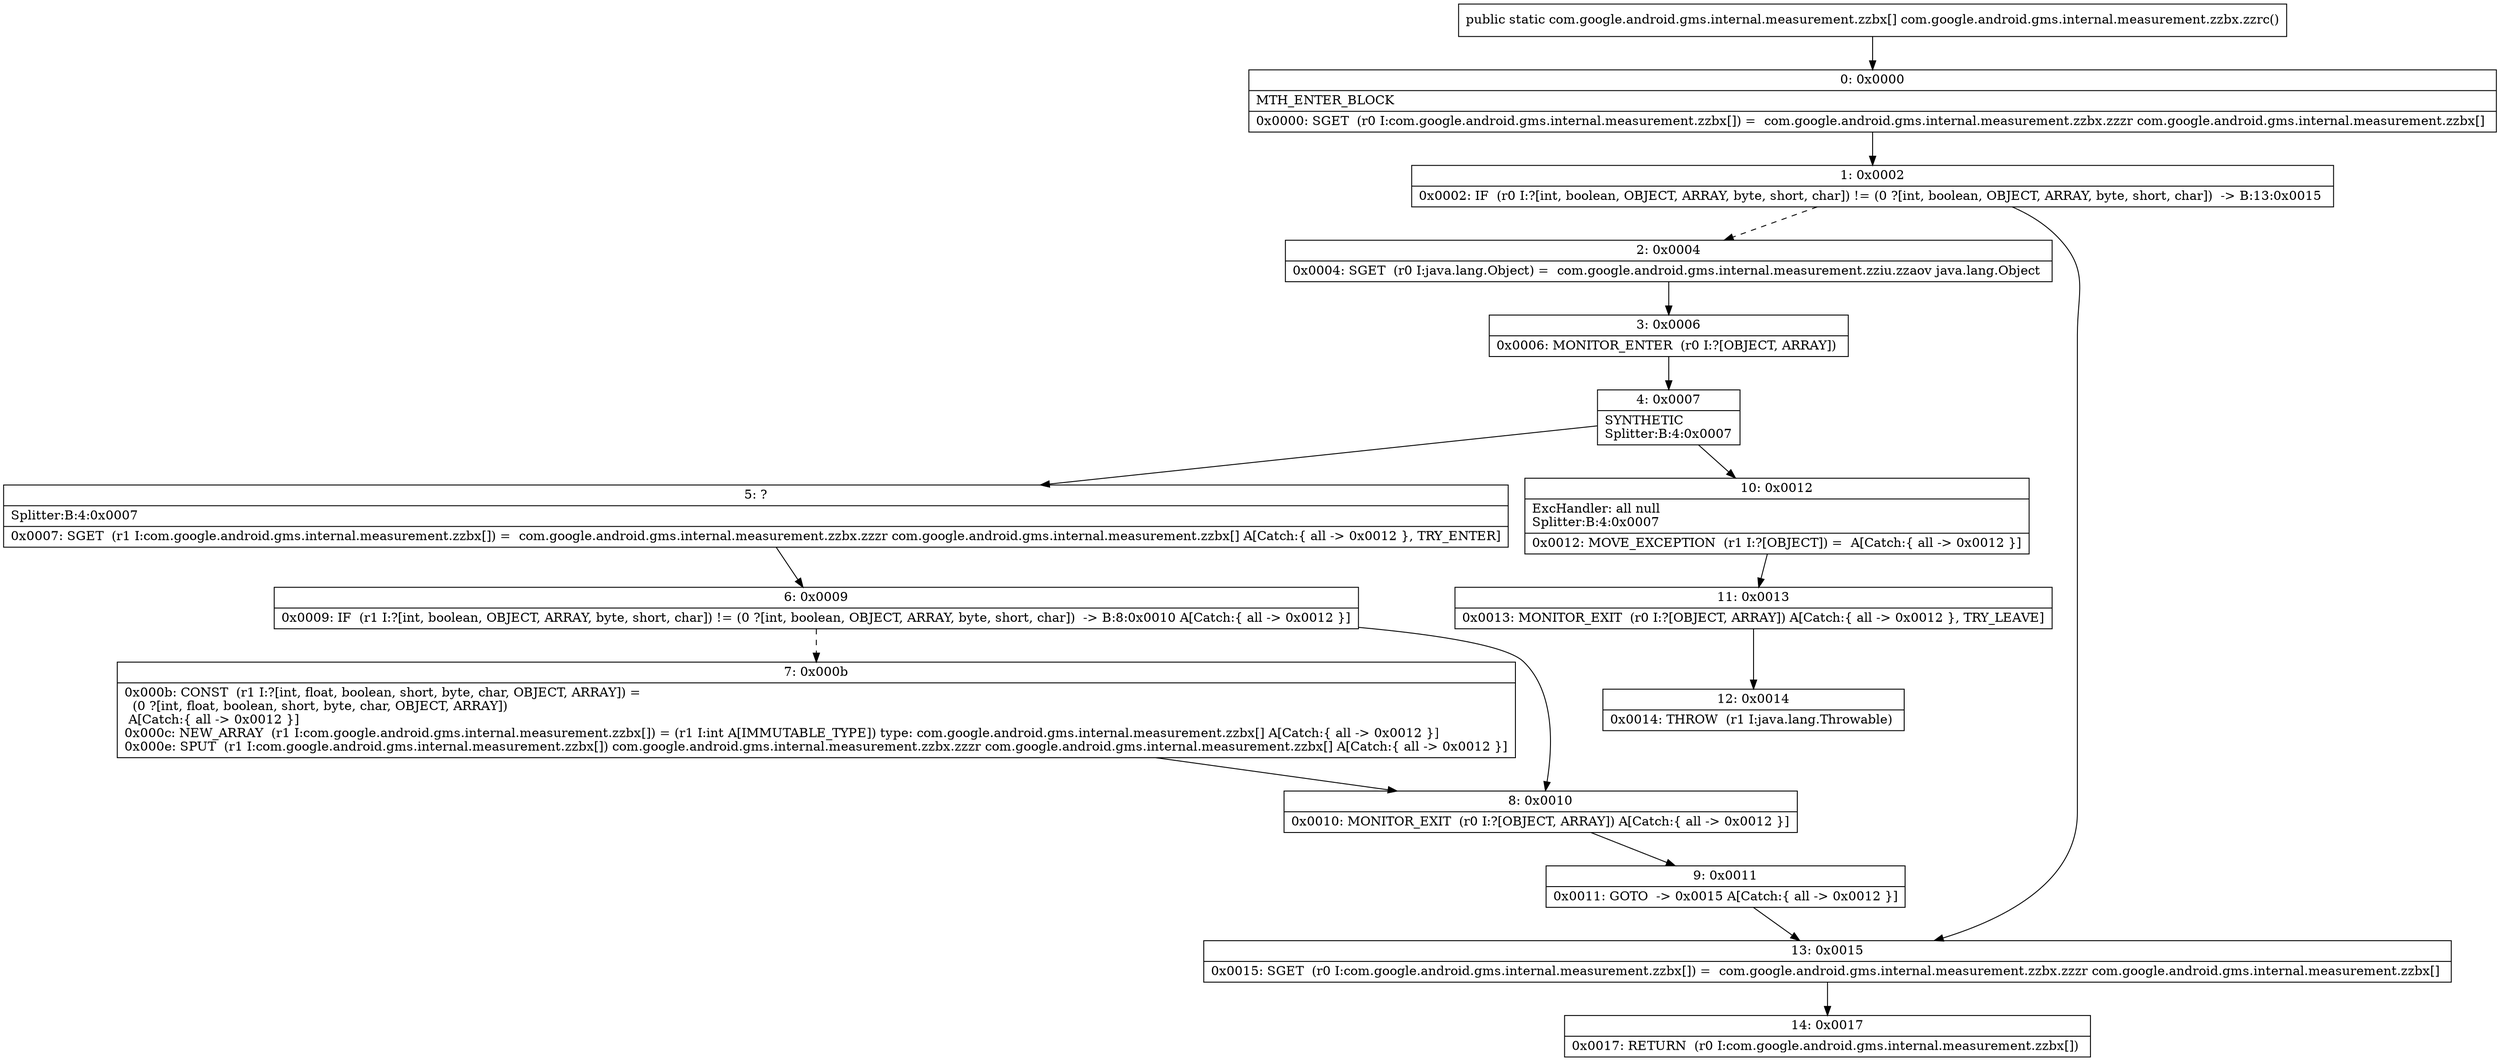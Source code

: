 digraph "CFG forcom.google.android.gms.internal.measurement.zzbx.zzrc()[Lcom\/google\/android\/gms\/internal\/measurement\/zzbx;" {
Node_0 [shape=record,label="{0\:\ 0x0000|MTH_ENTER_BLOCK\l|0x0000: SGET  (r0 I:com.google.android.gms.internal.measurement.zzbx[]) =  com.google.android.gms.internal.measurement.zzbx.zzzr com.google.android.gms.internal.measurement.zzbx[] \l}"];
Node_1 [shape=record,label="{1\:\ 0x0002|0x0002: IF  (r0 I:?[int, boolean, OBJECT, ARRAY, byte, short, char]) != (0 ?[int, boolean, OBJECT, ARRAY, byte, short, char])  \-\> B:13:0x0015 \l}"];
Node_2 [shape=record,label="{2\:\ 0x0004|0x0004: SGET  (r0 I:java.lang.Object) =  com.google.android.gms.internal.measurement.zziu.zzaov java.lang.Object \l}"];
Node_3 [shape=record,label="{3\:\ 0x0006|0x0006: MONITOR_ENTER  (r0 I:?[OBJECT, ARRAY]) \l}"];
Node_4 [shape=record,label="{4\:\ 0x0007|SYNTHETIC\lSplitter:B:4:0x0007\l}"];
Node_5 [shape=record,label="{5\:\ ?|Splitter:B:4:0x0007\l|0x0007: SGET  (r1 I:com.google.android.gms.internal.measurement.zzbx[]) =  com.google.android.gms.internal.measurement.zzbx.zzzr com.google.android.gms.internal.measurement.zzbx[] A[Catch:\{ all \-\> 0x0012 \}, TRY_ENTER]\l}"];
Node_6 [shape=record,label="{6\:\ 0x0009|0x0009: IF  (r1 I:?[int, boolean, OBJECT, ARRAY, byte, short, char]) != (0 ?[int, boolean, OBJECT, ARRAY, byte, short, char])  \-\> B:8:0x0010 A[Catch:\{ all \-\> 0x0012 \}]\l}"];
Node_7 [shape=record,label="{7\:\ 0x000b|0x000b: CONST  (r1 I:?[int, float, boolean, short, byte, char, OBJECT, ARRAY]) = \l  (0 ?[int, float, boolean, short, byte, char, OBJECT, ARRAY])\l A[Catch:\{ all \-\> 0x0012 \}]\l0x000c: NEW_ARRAY  (r1 I:com.google.android.gms.internal.measurement.zzbx[]) = (r1 I:int A[IMMUTABLE_TYPE]) type: com.google.android.gms.internal.measurement.zzbx[] A[Catch:\{ all \-\> 0x0012 \}]\l0x000e: SPUT  (r1 I:com.google.android.gms.internal.measurement.zzbx[]) com.google.android.gms.internal.measurement.zzbx.zzzr com.google.android.gms.internal.measurement.zzbx[] A[Catch:\{ all \-\> 0x0012 \}]\l}"];
Node_8 [shape=record,label="{8\:\ 0x0010|0x0010: MONITOR_EXIT  (r0 I:?[OBJECT, ARRAY]) A[Catch:\{ all \-\> 0x0012 \}]\l}"];
Node_9 [shape=record,label="{9\:\ 0x0011|0x0011: GOTO  \-\> 0x0015 A[Catch:\{ all \-\> 0x0012 \}]\l}"];
Node_10 [shape=record,label="{10\:\ 0x0012|ExcHandler: all null\lSplitter:B:4:0x0007\l|0x0012: MOVE_EXCEPTION  (r1 I:?[OBJECT]) =  A[Catch:\{ all \-\> 0x0012 \}]\l}"];
Node_11 [shape=record,label="{11\:\ 0x0013|0x0013: MONITOR_EXIT  (r0 I:?[OBJECT, ARRAY]) A[Catch:\{ all \-\> 0x0012 \}, TRY_LEAVE]\l}"];
Node_12 [shape=record,label="{12\:\ 0x0014|0x0014: THROW  (r1 I:java.lang.Throwable) \l}"];
Node_13 [shape=record,label="{13\:\ 0x0015|0x0015: SGET  (r0 I:com.google.android.gms.internal.measurement.zzbx[]) =  com.google.android.gms.internal.measurement.zzbx.zzzr com.google.android.gms.internal.measurement.zzbx[] \l}"];
Node_14 [shape=record,label="{14\:\ 0x0017|0x0017: RETURN  (r0 I:com.google.android.gms.internal.measurement.zzbx[]) \l}"];
MethodNode[shape=record,label="{public static com.google.android.gms.internal.measurement.zzbx[] com.google.android.gms.internal.measurement.zzbx.zzrc() }"];
MethodNode -> Node_0;
Node_0 -> Node_1;
Node_1 -> Node_2[style=dashed];
Node_1 -> Node_13;
Node_2 -> Node_3;
Node_3 -> Node_4;
Node_4 -> Node_5;
Node_4 -> Node_10;
Node_5 -> Node_6;
Node_6 -> Node_7[style=dashed];
Node_6 -> Node_8;
Node_7 -> Node_8;
Node_8 -> Node_9;
Node_9 -> Node_13;
Node_10 -> Node_11;
Node_11 -> Node_12;
Node_13 -> Node_14;
}

